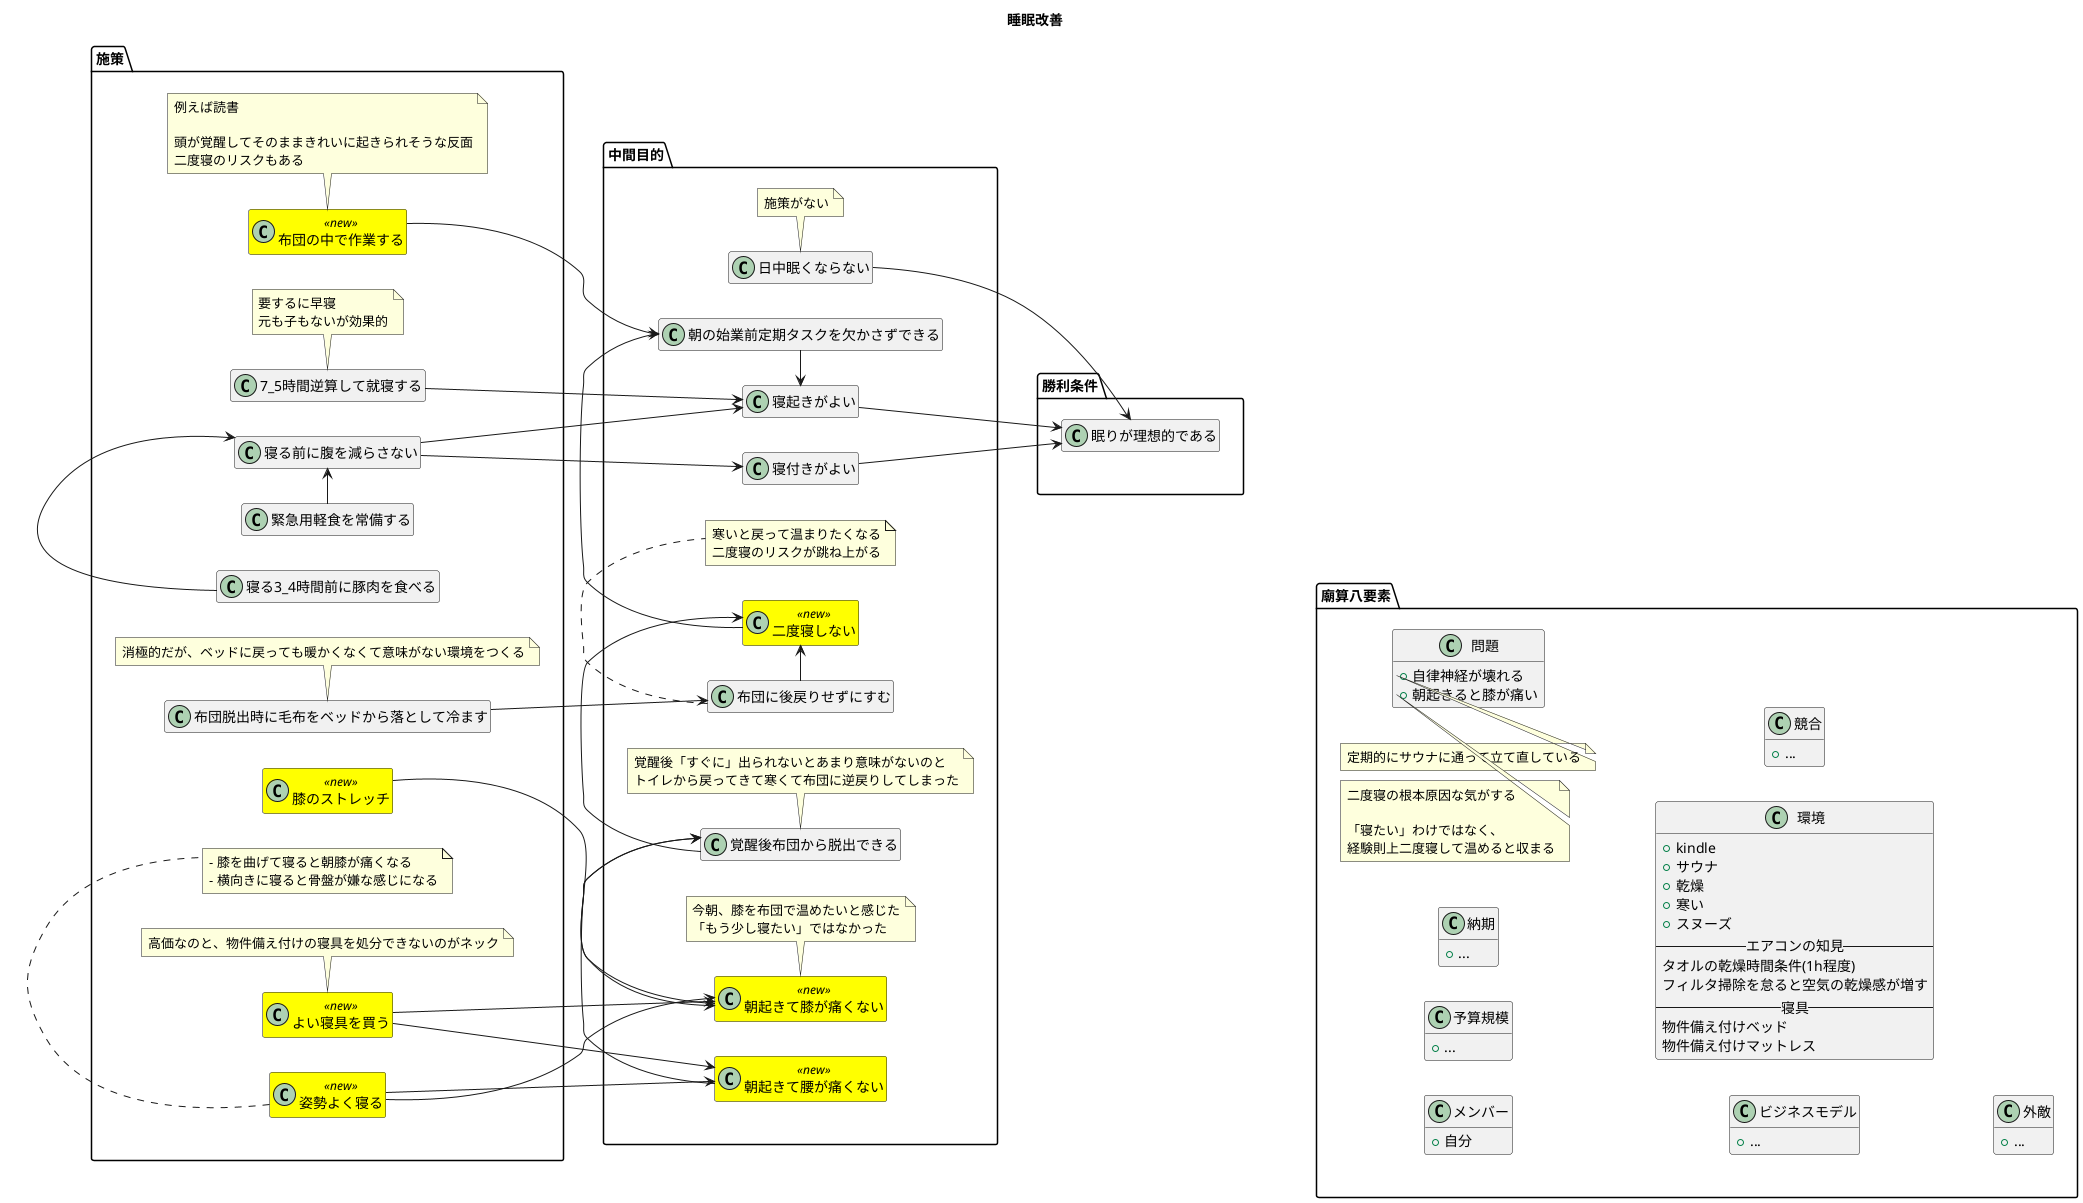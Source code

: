 @startuml

title 睡眠改善

hide empty members
skinparam class {
  BackgroundColor<<deprecated>> Grey
  BackgroundColor<<done>> Cyan
  BackgroundColor<<new>> Yellow
}

left to right direction


package 勝利条件 {
  class 眠りが理想的である
}

package 中間目的 {
  class 寝付きがよい
  寝付きがよい --> 眠りが理想的である

  class 寝起きがよい
  寝起きがよい --> 眠りが理想的である

  class 朝の始業前定期タスクを欠かさずできる
  朝の始業前定期タスクを欠かさずできる -> 寝起きがよい

  class 日中眠くならない
  note bottom: 施策がない
  日中眠くならない --> 眠りが理想的である

  class 二度寝しない<<new>>
  二度寝しない -> 朝の始業前定期タスクを欠かさずできる

  class 覚醒後布団から脱出できる
  note bottom
  覚醒後「すぐに」出られないとあまり意味がないのと
  トイレから戻ってきて寒くて布団に逆戻りしてしまった
  end note
  覚醒後布団から脱出できる -> 二度寝しない

  class 布団に後戻りせずにすむ
  note bottom
  寒いと戻って温まりたくなる
  二度寝のリスクが跳ね上がる
  end note
  布団に後戻りせずにすむ -> 二度寝しない

  class 朝起きて膝が痛くない<<new>>
  note bottom
  今朝、膝を布団で温めたいと感じた
  「もう少し寝たい」ではなかった
  end note
  朝起きて膝が痛くない -> 覚醒後布団から脱出できる

  class 朝起きて腰が痛くない<<new>>
  朝起きて腰が痛くない -> 覚醒後布団から脱出できる
}

package 施策 {
  class 寝る前に腹を減らさない
  寝る前に腹を減らさない --> 寝付きがよい
  寝る前に腹を減らさない --> 寝起きがよい
  寝る3_4時間前に豚肉を食べる -> 寝る前に腹を減らさない
  緊急用軽食を常備する -> 寝る前に腹を減らさない

  class 布団脱出時に毛布をベッドから落として冷ます
  note bottom
  消極的だが、ベッドに戻っても暖かくなくて意味がない環境をつくる
  end note
  布団脱出時に毛布をベッドから落として冷ます --> 布団に後戻りせずにすむ

  class 膝のストレッチ<<new>>
  膝のストレッチ --> 朝起きて膝が痛くない

  class 布団の中で作業する<<new>>
  note bottom
  例えば読書

  頭が覚醒してそのままきれいに起きられそうな反面
  二度寝のリスクもある
  end note
  布団の中で作業する --> 朝の始業前定期タスクを欠かさずできる

  class 姿勢よく寝る<<new>>
  note bottom
  - 膝を曲げて寝ると朝膝が痛くなる
  - 横向きに寝ると骨盤が嫌な感じになる
  end note
  姿勢よく寝る --> 朝起きて膝が痛くない
  姿勢よく寝る --> 朝起きて腰が痛くない

  class よい寝具を買う<<new>>
  note bottom
  高価なのと、物件備え付けの寝具を処分できないのがネック
  end note
  よい寝具を買う --> 朝起きて膝が痛くない
  よい寝具を買う --> 朝起きて腰が痛くない

  class 7_5時間逆算して就寝する
  note bottom
  要するに早寝
  元も子もないが効果的
  end note
  7_5時間逆算して就寝する --> 寝起きがよい
}

package 廟算八要素 {
  class メンバー {
   + 自分
  }
  class 予算規模 {
   + ...
  }
  class 納期 {
   + ...
  }
  class ビジネスモデル {
   + ...
  }
  class 環境 {
   + kindle
   + サウナ
   + 乾燥
   + 寒い
   + スヌーズ
   -- エアコンの知見 --
   タオルの乾燥時間条件(1h程度)
   フィルタ掃除を怠ると空気の乾燥感が増す
   -- 寝具 --
   物件備え付けベッド
   物件備え付けマットレス
  }

  class 競合 {
   + ...
  }
  class 外敵 {
   + ...
  }
  class 問題 {
   + 自律神経が壊れる
   + 朝起きると膝が痛い
  }
  note right of 問題::自律神経が壊れる
  定期的にサウナに通って立て直している
  end note
  note right of 問題::朝起きると膝が痛い
  二度寝の根本原因な気がする

  「寝たい」わけではなく、
  経験則上二度寝して温めると収まる
  end note
}

中間目的 --u[hidden]--> 勝利条件
施策 --u[hidden]--> 中間目的
廟算八要素 ---u[hidden]--> 施策

@enduml
